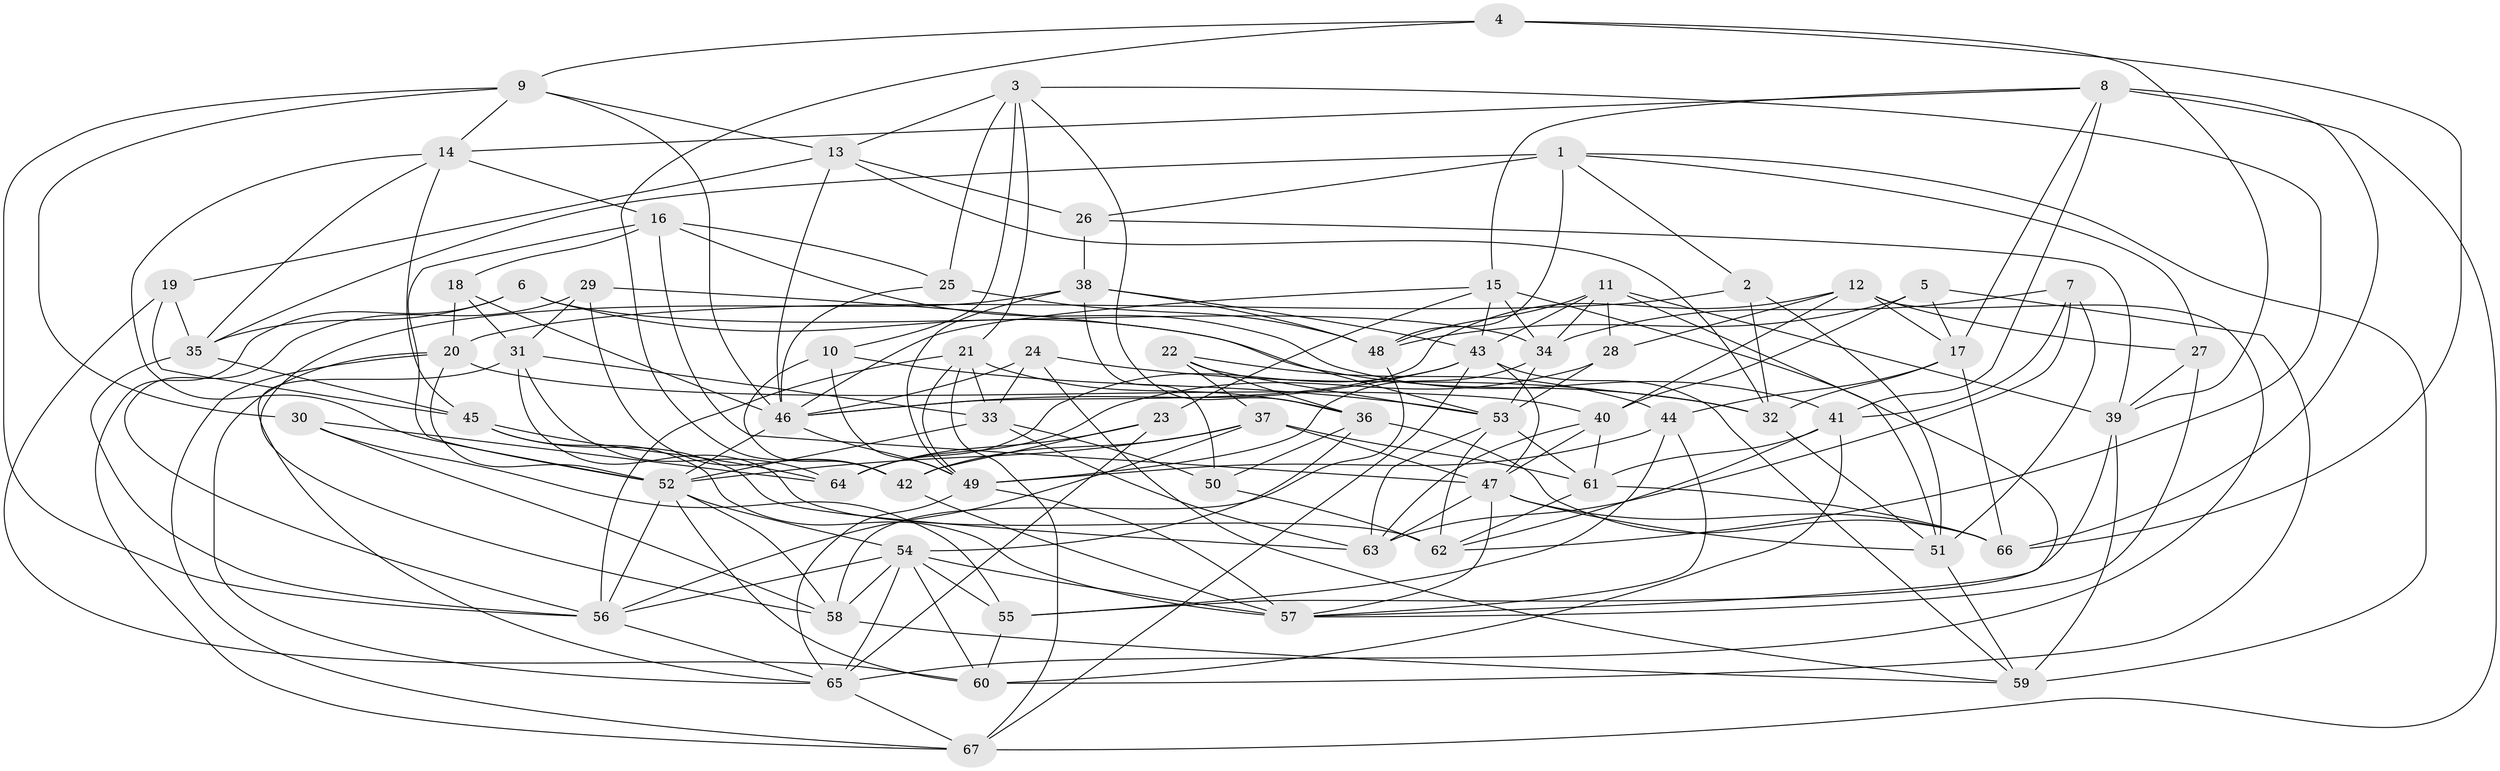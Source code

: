 // original degree distribution, {4: 1.0}
// Generated by graph-tools (version 1.1) at 2025/50/03/09/25 03:50:55]
// undirected, 67 vertices, 194 edges
graph export_dot {
graph [start="1"]
  node [color=gray90,style=filled];
  1;
  2;
  3;
  4;
  5;
  6;
  7;
  8;
  9;
  10;
  11;
  12;
  13;
  14;
  15;
  16;
  17;
  18;
  19;
  20;
  21;
  22;
  23;
  24;
  25;
  26;
  27;
  28;
  29;
  30;
  31;
  32;
  33;
  34;
  35;
  36;
  37;
  38;
  39;
  40;
  41;
  42;
  43;
  44;
  45;
  46;
  47;
  48;
  49;
  50;
  51;
  52;
  53;
  54;
  55;
  56;
  57;
  58;
  59;
  60;
  61;
  62;
  63;
  64;
  65;
  66;
  67;
  1 -- 2 [weight=1.0];
  1 -- 26 [weight=1.0];
  1 -- 27 [weight=1.0];
  1 -- 35 [weight=1.0];
  1 -- 48 [weight=1.0];
  1 -- 59 [weight=1.0];
  2 -- 20 [weight=1.0];
  2 -- 32 [weight=1.0];
  2 -- 51 [weight=1.0];
  3 -- 10 [weight=1.0];
  3 -- 13 [weight=1.0];
  3 -- 21 [weight=1.0];
  3 -- 25 [weight=1.0];
  3 -- 36 [weight=1.0];
  3 -- 62 [weight=1.0];
  4 -- 9 [weight=1.0];
  4 -- 39 [weight=1.0];
  4 -- 42 [weight=1.0];
  4 -- 66 [weight=1.0];
  5 -- 17 [weight=1.0];
  5 -- 40 [weight=1.0];
  5 -- 48 [weight=1.0];
  5 -- 60 [weight=1.0];
  6 -- 32 [weight=1.0];
  6 -- 34 [weight=1.0];
  6 -- 35 [weight=1.0];
  6 -- 67 [weight=1.0];
  7 -- 34 [weight=1.0];
  7 -- 41 [weight=1.0];
  7 -- 51 [weight=1.0];
  7 -- 63 [weight=1.0];
  8 -- 14 [weight=1.0];
  8 -- 15 [weight=1.0];
  8 -- 17 [weight=1.0];
  8 -- 41 [weight=1.0];
  8 -- 66 [weight=1.0];
  8 -- 67 [weight=1.0];
  9 -- 13 [weight=1.0];
  9 -- 14 [weight=1.0];
  9 -- 30 [weight=1.0];
  9 -- 46 [weight=1.0];
  9 -- 56 [weight=1.0];
  10 -- 42 [weight=1.0];
  10 -- 49 [weight=1.0];
  10 -- 53 [weight=1.0];
  11 -- 28 [weight=1.0];
  11 -- 34 [weight=1.0];
  11 -- 39 [weight=1.0];
  11 -- 43 [weight=1.0];
  11 -- 48 [weight=1.0];
  11 -- 51 [weight=1.0];
  12 -- 17 [weight=1.0];
  12 -- 27 [weight=1.0];
  12 -- 28 [weight=1.0];
  12 -- 40 [weight=1.0];
  12 -- 46 [weight=1.0];
  12 -- 65 [weight=1.0];
  13 -- 19 [weight=1.0];
  13 -- 26 [weight=1.0];
  13 -- 32 [weight=1.0];
  13 -- 46 [weight=1.0];
  14 -- 16 [weight=1.0];
  14 -- 35 [weight=1.0];
  14 -- 45 [weight=1.0];
  14 -- 52 [weight=1.0];
  15 -- 23 [weight=1.0];
  15 -- 34 [weight=1.0];
  15 -- 43 [weight=1.0];
  15 -- 46 [weight=1.0];
  15 -- 57 [weight=1.0];
  16 -- 18 [weight=1.0];
  16 -- 25 [weight=1.0];
  16 -- 41 [weight=1.0];
  16 -- 47 [weight=1.0];
  16 -- 52 [weight=1.0];
  17 -- 32 [weight=1.0];
  17 -- 44 [weight=1.0];
  17 -- 66 [weight=1.0];
  18 -- 20 [weight=1.0];
  18 -- 31 [weight=1.0];
  18 -- 46 [weight=1.0];
  19 -- 35 [weight=1.0];
  19 -- 45 [weight=1.0];
  19 -- 60 [weight=1.0];
  20 -- 40 [weight=1.0];
  20 -- 52 [weight=1.0];
  20 -- 65 [weight=1.0];
  20 -- 67 [weight=1.0];
  21 -- 33 [weight=1.0];
  21 -- 36 [weight=1.0];
  21 -- 49 [weight=1.0];
  21 -- 56 [weight=1.0];
  21 -- 67 [weight=1.0];
  22 -- 36 [weight=1.0];
  22 -- 37 [weight=1.0];
  22 -- 44 [weight=1.0];
  22 -- 53 [weight=1.0];
  23 -- 42 [weight=1.0];
  23 -- 64 [weight=1.0];
  23 -- 65 [weight=1.0];
  24 -- 32 [weight=1.0];
  24 -- 33 [weight=1.0];
  24 -- 46 [weight=1.0];
  24 -- 59 [weight=1.0];
  25 -- 46 [weight=1.0];
  25 -- 48 [weight=1.0];
  26 -- 38 [weight=1.0];
  26 -- 39 [weight=1.0];
  27 -- 39 [weight=1.0];
  27 -- 57 [weight=1.0];
  28 -- 53 [weight=1.0];
  28 -- 64 [weight=1.0];
  29 -- 31 [weight=1.0];
  29 -- 42 [weight=1.0];
  29 -- 53 [weight=1.0];
  29 -- 56 [weight=1.0];
  30 -- 55 [weight=1.0];
  30 -- 58 [weight=1.0];
  30 -- 64 [weight=1.0];
  31 -- 33 [weight=1.0];
  31 -- 62 [weight=1.0];
  31 -- 64 [weight=1.0];
  31 -- 65 [weight=1.0];
  32 -- 51 [weight=1.0];
  33 -- 50 [weight=1.0];
  33 -- 52 [weight=1.0];
  33 -- 63 [weight=1.0];
  34 -- 49 [weight=1.0];
  34 -- 53 [weight=1.0];
  35 -- 45 [weight=1.0];
  35 -- 56 [weight=1.0];
  36 -- 50 [weight=1.0];
  36 -- 54 [weight=1.0];
  36 -- 66 [weight=1.0];
  37 -- 42 [weight=1.0];
  37 -- 47 [weight=1.0];
  37 -- 52 [weight=1.0];
  37 -- 56 [weight=1.0];
  37 -- 61 [weight=1.0];
  38 -- 43 [weight=1.0];
  38 -- 48 [weight=1.0];
  38 -- 49 [weight=1.0];
  38 -- 50 [weight=1.0];
  38 -- 58 [weight=1.0];
  39 -- 55 [weight=1.0];
  39 -- 59 [weight=1.0];
  40 -- 47 [weight=1.0];
  40 -- 61 [weight=1.0];
  40 -- 63 [weight=1.0];
  41 -- 60 [weight=1.0];
  41 -- 61 [weight=1.0];
  41 -- 62 [weight=1.0];
  42 -- 57 [weight=1.0];
  43 -- 46 [weight=1.0];
  43 -- 47 [weight=1.0];
  43 -- 59 [weight=1.0];
  43 -- 64 [weight=1.0];
  43 -- 67 [weight=1.0];
  44 -- 49 [weight=1.0];
  44 -- 55 [weight=2.0];
  44 -- 57 [weight=1.0];
  45 -- 57 [weight=1.0];
  45 -- 63 [weight=1.0];
  45 -- 64 [weight=1.0];
  46 -- 49 [weight=1.0];
  46 -- 52 [weight=1.0];
  47 -- 51 [weight=1.0];
  47 -- 57 [weight=1.0];
  47 -- 63 [weight=1.0];
  47 -- 66 [weight=1.0];
  48 -- 58 [weight=1.0];
  49 -- 57 [weight=1.0];
  49 -- 65 [weight=1.0];
  50 -- 62 [weight=1.0];
  51 -- 59 [weight=1.0];
  52 -- 54 [weight=1.0];
  52 -- 56 [weight=1.0];
  52 -- 58 [weight=1.0];
  52 -- 60 [weight=1.0];
  53 -- 61 [weight=1.0];
  53 -- 62 [weight=1.0];
  53 -- 63 [weight=1.0];
  54 -- 55 [weight=1.0];
  54 -- 56 [weight=1.0];
  54 -- 57 [weight=1.0];
  54 -- 58 [weight=1.0];
  54 -- 60 [weight=1.0];
  54 -- 65 [weight=1.0];
  55 -- 60 [weight=1.0];
  56 -- 65 [weight=1.0];
  58 -- 59 [weight=1.0];
  61 -- 62 [weight=1.0];
  61 -- 66 [weight=1.0];
  65 -- 67 [weight=1.0];
}
